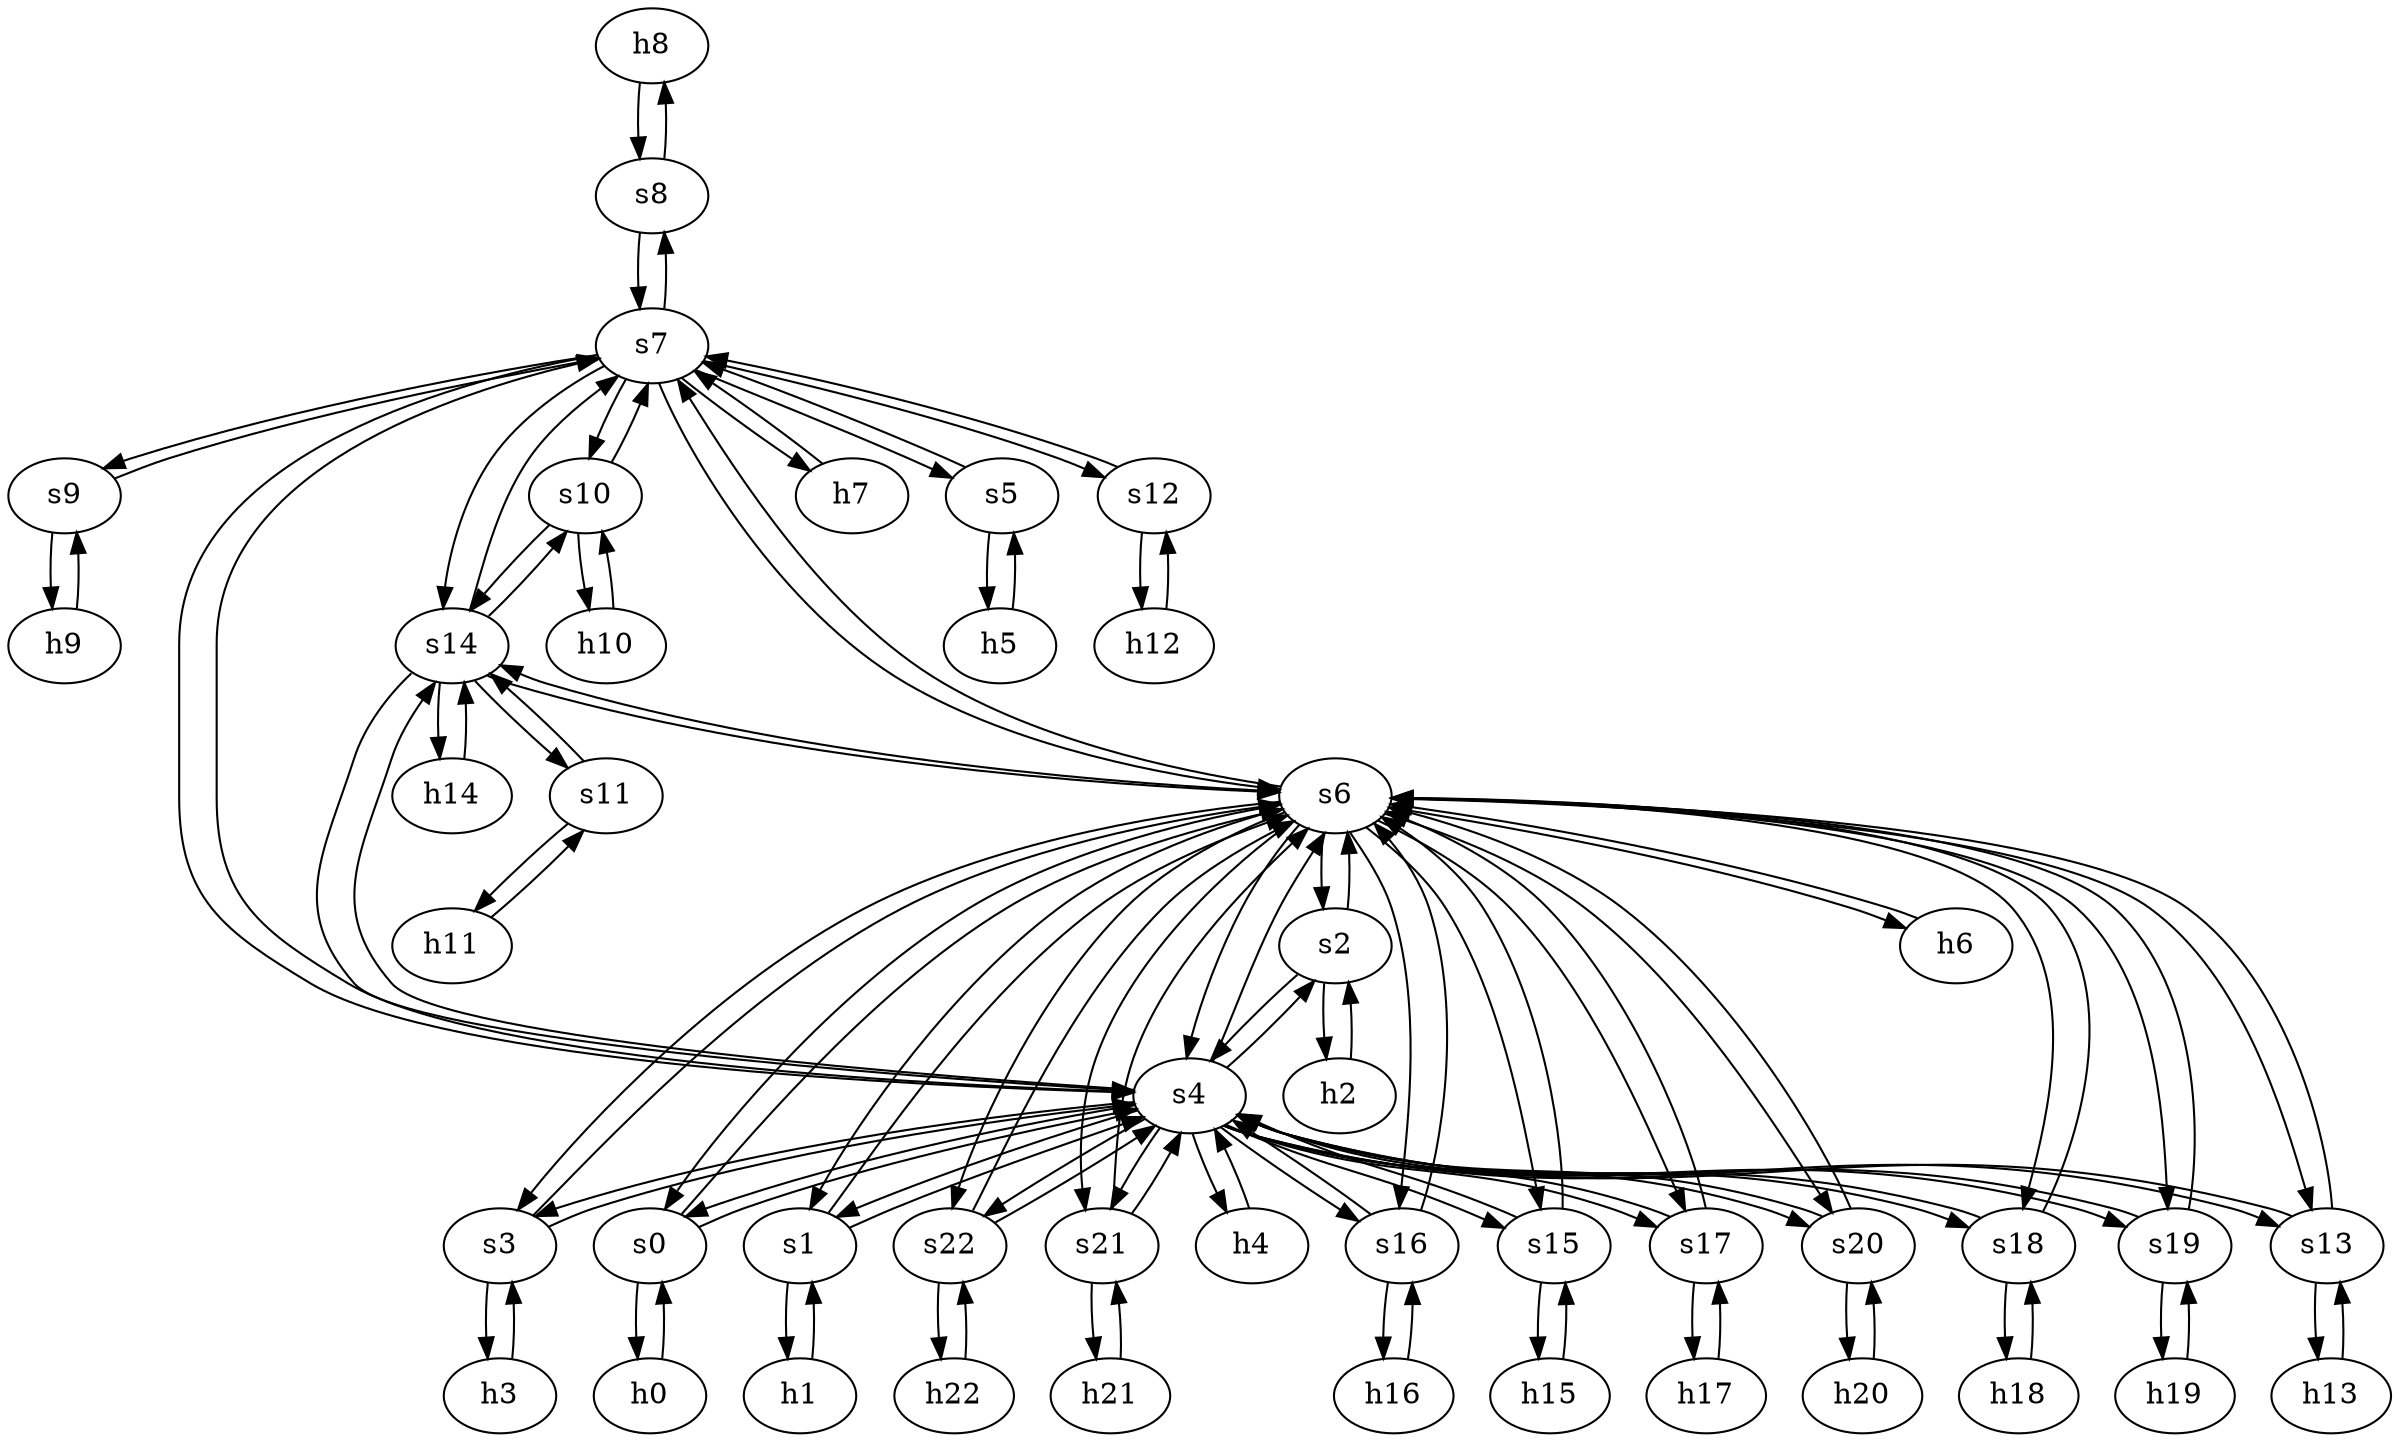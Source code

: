 strict digraph BELNET {
	h8	 [ip="111.0.8.8",
		mac="00:00:00:00:8:8",
		type=host];
	s8	 [id=8,
		type=switch];
	h8 -> s8	 [capacity="1Gbps",
		cost=1,
		dst_port=1,
		src_port=1];
	h9	 [ip="111.0.9.9",
		mac="00:00:00:00:9:9",
		type=host];
	s9	 [id=9,
		type=switch];
	h9 -> s9	 [capacity="1Gbps",
		cost=1,
		dst_port=1,
		src_port=1];
	h2	 [ip="111.0.2.2",
		mac="00:00:00:00:2:2",
		type=host];
	s2	 [id=2,
		type=switch];
	h2 -> s2	 [capacity="1Gbps",
		cost=1,
		dst_port=1,
		src_port=1];
	h3	 [ip="111.0.3.3",
		mac="00:00:00:00:3:3",
		type=host];
	s3	 [id=3,
		type=switch];
	h3 -> s3	 [capacity="1Gbps",
		cost=1,
		dst_port=1,
		src_port=1];
	h0	 [ip="111.0.0.0",
		mac="00:00:00:00:0:0",
		type=host];
	s0	 [id=0,
		type=switch];
	h0 -> s0	 [capacity="1Gbps",
		cost=1,
		dst_port=1,
		src_port=1];
	h1	 [ip="111.0.1.1",
		mac="00:00:00:00:1:1",
		type=host];
	s1	 [id=1,
		type=switch];
	h1 -> s1	 [capacity="1Gbps",
		cost=1,
		dst_port=1,
		src_port=1];
	h6	 [ip="111.0.6.6",
		mac="00:00:00:00:6:6",
		type=host];
	s6	 [id=6,
		type=switch];
	h6 -> s6	 [capacity="1Gbps",
		cost=1,
		dst_port=1,
		src_port=1];
	h7	 [ip="111.0.7.7",
		mac="00:00:00:00:7:7",
		type=host];
	s7	 [id=7,
		type=switch];
	h7 -> s7	 [capacity="1Gbps",
		cost=1,
		dst_port=1,
		src_port=1];
	h4	 [ip="111.0.4.4",
		mac="00:00:00:00:4:4",
		type=host];
	s4	 [id=4,
		type=switch];
	h4 -> s4	 [capacity="1Gbps",
		cost=1,
		dst_port=1,
		src_port=1];
	h5	 [ip="111.0.5.5",
		mac="00:00:00:00:5:5",
		type=host];
	s5	 [id=5,
		type=switch];
	h5 -> s5	 [capacity="1Gbps",
		cost=1,
		dst_port=1,
		src_port=1];
	h22	 [ip="111.0.22.22",
		mac="00:00:00:00:22:22",
		type=host];
	s22	 [id=22,
		type=switch];
	h22 -> s22	 [capacity="1Gbps",
		cost=1,
		dst_port=1,
		src_port=1];
	h21	 [ip="111.0.21.21",
		mac="00:00:00:00:21:21",
		type=host];
	s21	 [id=21,
		type=switch];
	h21 -> s21	 [capacity="1Gbps",
		cost=1,
		dst_port=1,
		src_port=1];
	s9 -> h9	 [capacity="1Gbps",
		cost=1,
		dst_port=1,
		src_port=1];
	s9 -> s7	 [capacity="1Gbps",
		cost=1,
		dst_port=6,
		src_port=2];
	s8 -> s7	 [capacity="1Gbps",
		cost=1,
		dst_port=5,
		src_port=2];
	s8 -> h8	 [capacity="1Gbps",
		cost=1,
		dst_port=1,
		src_port=1];
	s3 -> h3	 [capacity="1Gbps",
		cost=1,
		dst_port=1,
		src_port=1];
	s3 -> s4	 [capacity="1Gbps",
		cost=1,
		dst_port=5,
		src_port=2];
	s3 -> s6	 [capacity="1Gbps",
		cost=1,
		dst_port=5,
		src_port=3];
	s2 -> h2	 [capacity="1Gbps",
		cost=1,
		dst_port=1,
		src_port=1];
	s2 -> s4	 [capacity="1Gbps",
		cost=1,
		dst_port=4,
		src_port=2];
	s2 -> s6	 [capacity="1Gbps",
		cost=1,
		dst_port=4,
		src_port=3];
	s1 -> s4	 [capacity="1Gbps",
		cost=1,
		dst_port=3,
		src_port=2];
	s1 -> h1	 [capacity="1Gbps",
		cost=1,
		dst_port=1,
		src_port=1];
	s1 -> s6	 [capacity="1Gbps",
		cost=1,
		dst_port=3,
		src_port=3];
	s0 -> s4	 [capacity="1Gbps",
		cost=1,
		dst_port=2,
		src_port=2];
	s0 -> s6	 [capacity="1Gbps",
		cost=1,
		dst_port=2,
		src_port=3];
	s0 -> h0	 [capacity="1Gbps",
		cost=1,
		dst_port=1,
		src_port=1];
	s7 -> h7	 [capacity="1Gbps",
		cost=1,
		dst_port=1,
		src_port=1];
	s12	 [id=12,
		type=switch];
	s7 -> s12	 [capacity="1Gbps",
		cost=1,
		dst_port=2,
		src_port=9];
	s14	 [id=14,
		type=switch];
	s7 -> s14	 [capacity="1Gbps",
		cost=1,
		dst_port=4,
		src_port=10];
	s7 -> s4	 [capacity="1Gbps",
		cost=1,
		dst_port=7,
		src_port=2];
	s7 -> s9	 [capacity="1Gbps",
		cost=1,
		dst_port=2,
		src_port=6];
	s7 -> s5	 [capacity="1Gbps",
		cost=1,
		dst_port=2,
		src_port=3];
	s7 -> s8	 [capacity="1Gbps",
		cost=1,
		dst_port=2,
		src_port=5];
	s10	 [id=10,
		type=switch];
	s7 -> s10	 [capacity="1Gbps",
		cost=1,
		dst_port=3,
		src_port=8];
	s7 -> s6	 [capacity="1Gbps",
		cost=1,
		dst_port=7,
		src_port=4];
	s16	 [id=16,
		type=switch];
	s6 -> s16	 [capacity="1Gbps",
		cost=1,
		dst_port=3,
		src_port=11];
	s6 -> s2	 [capacity="1Gbps",
		cost=1,
		dst_port=3,
		src_port=4];
	s6 -> s21	 [capacity="1Gbps",
		cost=1,
		dst_port=3,
		src_port=16];
	s15	 [id=15,
		type=switch];
	s6 -> s15	 [capacity="1Gbps",
		cost=1,
		dst_port=3,
		src_port=10];
	s6 -> s7	 [capacity="1Gbps",
		cost=1,
		dst_port=4,
		src_port=7];
	s6 -> s0	 [capacity="1Gbps",
		cost=1,
		dst_port=3,
		src_port=2];
	s6 -> s14	 [capacity="1Gbps",
		cost=1,
		dst_port=3,
		src_port=9];
	s6 -> h6	 [capacity="1Gbps",
		cost=1,
		dst_port=1,
		src_port=1];
	s6 -> s4	 [capacity="1Gbps",
		cost=1,
		dst_port=6,
		src_port=6];
	s6 -> s3	 [capacity="1Gbps",
		cost=1,
		dst_port=3,
		src_port=5];
	s17	 [id=17,
		type=switch];
	s6 -> s17	 [capacity="1Gbps",
		cost=1,
		dst_port=3,
		src_port=12];
	s6 -> s22	 [capacity="1Gbps",
		cost=1,
		dst_port=3,
		src_port=17];
	s20	 [id=20,
		type=switch];
	s6 -> s20	 [capacity="1Gbps",
		cost=1,
		dst_port=3,
		src_port=15];
	s18	 [id=18,
		type=switch];
	s6 -> s18	 [capacity="1Gbps",
		cost=1,
		dst_port=3,
		src_port=13];
	s6 -> s1	 [capacity="1Gbps",
		cost=1,
		dst_port=3,
		src_port=3];
	s19	 [id=19,
		type=switch];
	s6 -> s19	 [capacity="1Gbps",
		cost=1,
		dst_port=3,
		src_port=14];
	s13	 [id=13,
		type=switch];
	s6 -> s13	 [capacity="1Gbps",
		cost=1,
		dst_port=3,
		src_port=8];
	s5 -> h5	 [capacity="1Gbps",
		cost=1,
		dst_port=1,
		src_port=1];
	s5 -> s7	 [capacity="1Gbps",
		cost=1,
		dst_port=3,
		src_port=2];
	s4 -> s16	 [capacity="1Gbps",
		cost=1,
		dst_port=2,
		src_port=11];
	s4 -> s2	 [capacity="1Gbps",
		cost=1,
		dst_port=2,
		src_port=4];
	s4 -> s21	 [capacity="1Gbps",
		cost=1,
		dst_port=2,
		src_port=16];
	s4 -> s15	 [capacity="1Gbps",
		cost=1,
		dst_port=2,
		src_port=10];
	s4 -> s7	 [capacity="1Gbps",
		cost=1,
		dst_port=2,
		src_port=7];
	s4 -> h4	 [capacity="1Gbps",
		cost=1,
		dst_port=1,
		src_port=1];
	s4 -> s0	 [capacity="1Gbps",
		cost=1,
		dst_port=2,
		src_port=2];
	s4 -> s14	 [capacity="1Gbps",
		cost=1,
		dst_port=2,
		src_port=9];
	s4 -> s3	 [capacity="1Gbps",
		cost=1,
		dst_port=2,
		src_port=5];
	s4 -> s17	 [capacity="1Gbps",
		cost=1,
		dst_port=2,
		src_port=12];
	s4 -> s22	 [capacity="1Gbps",
		cost=1,
		dst_port=2,
		src_port=17];
	s4 -> s20	 [capacity="1Gbps",
		cost=1,
		dst_port=2,
		src_port=15];
	s4 -> s18	 [capacity="1Gbps",
		cost=1,
		dst_port=2,
		src_port=13];
	s4 -> s1	 [capacity="1Gbps",
		cost=1,
		dst_port=2,
		src_port=3];
	s4 -> s19	 [capacity="1Gbps",
		cost=1,
		dst_port=2,
		src_port=14];
	s4 -> s6	 [capacity="1Gbps",
		cost=1,
		dst_port=6,
		src_port=6];
	s4 -> s13	 [capacity="1Gbps",
		cost=1,
		dst_port=2,
		src_port=8];
	h20	 [ip="111.0.20.20",
		mac="00:00:00:00:20:20",
		type=host];
	h20 -> s20	 [capacity="1Gbps",
		cost=1,
		dst_port=1,
		src_port=1];
	h19	 [ip="111.0.19.19",
		mac="00:00:00:00:19:19",
		type=host];
	s19 -> h19	 [capacity="1Gbps",
		cost=1,
		dst_port=1,
		src_port=1];
	s19 -> s4	 [capacity="1Gbps",
		cost=1,
		dst_port=14,
		src_port=2];
	s19 -> s6	 [capacity="1Gbps",
		cost=1,
		dst_port=14,
		src_port=3];
	s18 -> s4	 [capacity="1Gbps",
		cost=1,
		dst_port=13,
		src_port=2];
	h18	 [ip="111.0.18.18",
		mac="00:00:00:00:18:18",
		type=host];
	s18 -> h18	 [capacity="1Gbps",
		cost=1,
		dst_port=1,
		src_port=1];
	s18 -> s6	 [capacity="1Gbps",
		cost=1,
		dst_port=13,
		src_port=3];
	s13 -> s4	 [capacity="1Gbps",
		cost=1,
		dst_port=8,
		src_port=2];
	h13	 [ip="111.0.13.13",
		mac="00:00:00:00:13:13",
		type=host];
	s13 -> h13	 [capacity="1Gbps",
		cost=1,
		dst_port=1,
		src_port=1];
	s13 -> s6	 [capacity="1Gbps",
		cost=1,
		dst_port=8,
		src_port=3];
	s12 -> s7	 [capacity="1Gbps",
		cost=1,
		dst_port=9,
		src_port=2];
	h12	 [ip="111.0.12.12",
		mac="00:00:00:00:12:12",
		type=host];
	s12 -> h12	 [capacity="1Gbps",
		cost=1,
		dst_port=1,
		src_port=1];
	s11	 [id=11,
		type=switch];
	h11	 [ip="111.0.11.11",
		mac="00:00:00:00:11:11",
		type=host];
	s11 -> h11	 [capacity="1Gbps",
		cost=1,
		dst_port=1,
		src_port=1];
	s11 -> s14	 [capacity="1Gbps",
		cost=1,
		dst_port=9,
		src_port=3];
	s10 -> s7	 [capacity="1Gbps",
		cost=1,
		dst_port=8,
		src_port=3];
	s10 -> s14	 [capacity="1Gbps",
		cost=1,
		dst_port=7,
		src_port=6];
	h10	 [ip="111.0.10.10",
		mac="00:00:00:00:10:10",
		type=host];
	s10 -> h10	 [capacity="1Gbps",
		cost=1,
		dst_port=1,
		src_port=1];
	s17 -> s4	 [capacity="1Gbps",
		cost=1,
		dst_port=12,
		src_port=2];
	h17	 [ip="111.0.17.17",
		mac="00:00:00:00:17:17",
		type=host];
	s17 -> h17	 [capacity="1Gbps",
		cost=1,
		dst_port=1,
		src_port=1];
	s17 -> s6	 [capacity="1Gbps",
		cost=1,
		dst_port=12,
		src_port=3];
	s16 -> s4	 [capacity="1Gbps",
		cost=1,
		dst_port=11,
		src_port=2];
	h16	 [ip="111.0.16.16",
		mac="00:00:00:00:16:16",
		type=host];
	s16 -> h16	 [capacity="1Gbps",
		cost=1,
		dst_port=1,
		src_port=1];
	s16 -> s6	 [capacity="1Gbps",
		cost=1,
		dst_port=11,
		src_port=3];
	h15	 [ip="111.0.15.15",
		mac="00:00:00:00:15:15",
		type=host];
	s15 -> h15	 [capacity="1Gbps",
		cost=1,
		dst_port=1,
		src_port=1];
	s15 -> s4	 [capacity="1Gbps",
		cost=1,
		dst_port=10,
		src_port=2];
	s15 -> s6	 [capacity="1Gbps",
		cost=1,
		dst_port=10,
		src_port=3];
	s14 -> s7	 [capacity="1Gbps",
		cost=1,
		dst_port=10,
		src_port=4];
	s14 -> s4	 [capacity="1Gbps",
		cost=1,
		dst_port=9,
		src_port=2];
	h14	 [ip="111.0.14.14",
		mac="00:00:00:00:14:14",
		type=host];
	s14 -> h14	 [capacity="1Gbps",
		cost=1,
		dst_port=1,
		src_port=1];
	s14 -> s11	 [capacity="1Gbps",
		cost=1,
		dst_port=3,
		src_port=9];
	s14 -> s10	 [capacity="1Gbps",
		cost=1,
		dst_port=6,
		src_port=7];
	s14 -> s6	 [capacity="1Gbps",
		cost=1,
		dst_port=9,
		src_port=3];
	h18 -> s18	 [capacity="1Gbps",
		cost=1,
		dst_port=1,
		src_port=1];
	h19 -> s19	 [capacity="1Gbps",
		cost=1,
		dst_port=1,
		src_port=1];
	h10 -> s10	 [capacity="1Gbps",
		cost=1,
		dst_port=1,
		src_port=1];
	h11 -> s11	 [capacity="1Gbps",
		cost=1,
		dst_port=1,
		src_port=1];
	h12 -> s12	 [capacity="1Gbps",
		cost=1,
		dst_port=1,
		src_port=1];
	h13 -> s13	 [capacity="1Gbps",
		cost=1,
		dst_port=1,
		src_port=1];
	h14 -> s14	 [capacity="1Gbps",
		cost=1,
		dst_port=1,
		src_port=1];
	h15 -> s15	 [capacity="1Gbps",
		cost=1,
		dst_port=1,
		src_port=1];
	h16 -> s16	 [capacity="1Gbps",
		cost=1,
		dst_port=1,
		src_port=1];
	h17 -> s17	 [capacity="1Gbps",
		cost=1,
		dst_port=1,
		src_port=1];
	s22 -> h22	 [capacity="1Gbps",
		cost=1,
		dst_port=1,
		src_port=1];
	s22 -> s4	 [capacity="1Gbps",
		cost=1,
		dst_port=17,
		src_port=2];
	s22 -> s6	 [capacity="1Gbps",
		cost=1,
		dst_port=17,
		src_port=3];
	s20 -> s4	 [capacity="1Gbps",
		cost=1,
		dst_port=15,
		src_port=2];
	s20 -> h20	 [capacity="1Gbps",
		cost=1,
		dst_port=1,
		src_port=1];
	s20 -> s6	 [capacity="1Gbps",
		cost=1,
		dst_port=15,
		src_port=3];
	s21 -> h21	 [capacity="1Gbps",
		cost=1,
		dst_port=1,
		src_port=1];
	s21 -> s4	 [capacity="1Gbps",
		cost=1,
		dst_port=16,
		src_port=2];
	s21 -> s6	 [capacity="1Gbps",
		cost=1,
		dst_port=16,
		src_port=3];
}
